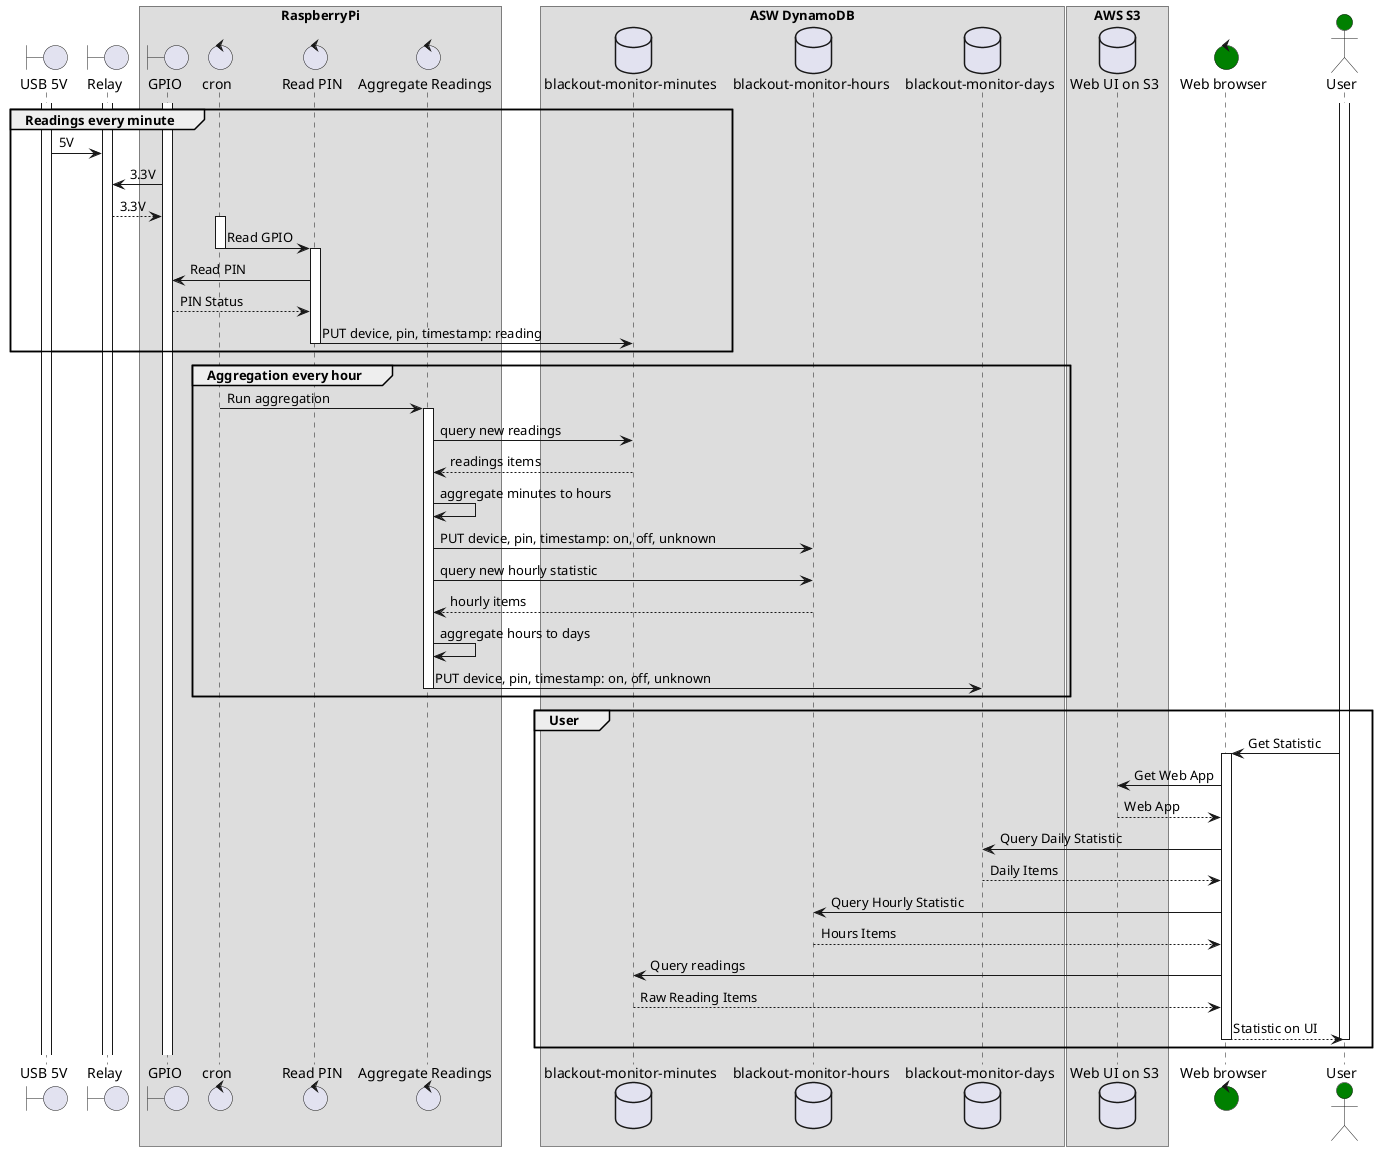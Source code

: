 @startuml
boundary    "USB 5V" as usb
boundary     Relay    as relay

box RaspberryPi
    boundary    GPIO as gpio
    control     cron
    control     "Read PIN"    as read_pin
    control     "Aggregate Readings"    as aggregation
end box

' entity "Minute Reading" as reading
' entity "Hourly Aggregate" as hourly_aggregate
' entity "Daily Aggregate" as daily_aggregate


box ASW DynamoDB 
    database "blackout-monitor-minutes" as db_mins
    database "blackout-monitor-hours" as db_hours
    database "blackout-monitor-days" as db_days
end box
box AWS S3 
    database "Web UI on S3" as front
end box

control  "Web browser" as chrome  #green
actor User as user #green

group Readings every minute 

    activate relay
    activate gpio
    activate usb

    usb->relay: 5V 
    gpio->relay: 3.3V
    relay-->gpio: 3.3V
 
    activate cron
    cron -> read_pin: Read GPIO 
    deactivate cron
    activate read_pin
    read_pin -> gpio: Read PIN
    gpio --> read_pin: PIN Status

    read_pin -> db_mins: PUT device, pin, timestamp: reading
 

    deactivate read_pin

end


group Aggregation every hour 
    activate cron
    cron -> aggregation: Run aggregation
    deactivate cron
    
    activate   aggregation

    aggregation -> db_mins: query new readings
    db_mins --> aggregation: readings items
    aggregation -> aggregation: aggregate minutes to hours
    aggregation -> db_hours: PUT device, pin, timestamp: on, off, unknown
   
    aggregation -> db_hours: query new hourly statistic
    db_hours --> aggregation: hourly items
    aggregation -> aggregation: aggregate hours to days
    aggregation -> db_days: PUT device, pin, timestamp: on, off, unknown

    deactivate aggregation
end

group User
    activate user
    user -> chrome: Get Statistic

    activate chrome
   
    chrome -> front: Get Web App
    front --> chrome: Web App
    chrome -> db_days: Query Daily Statistic
    db_days --> chrome: Daily Items
    chrome -> db_hours: Query Hourly Statistic
    db_hours --> chrome: Hours Items
    chrome -> db_mins: Query readings
    db_mins --> chrome: Raw Reading Items
    chrome --> user: Statistic on UI

    deactivate chrome
    deactivate user
end
@enduml
